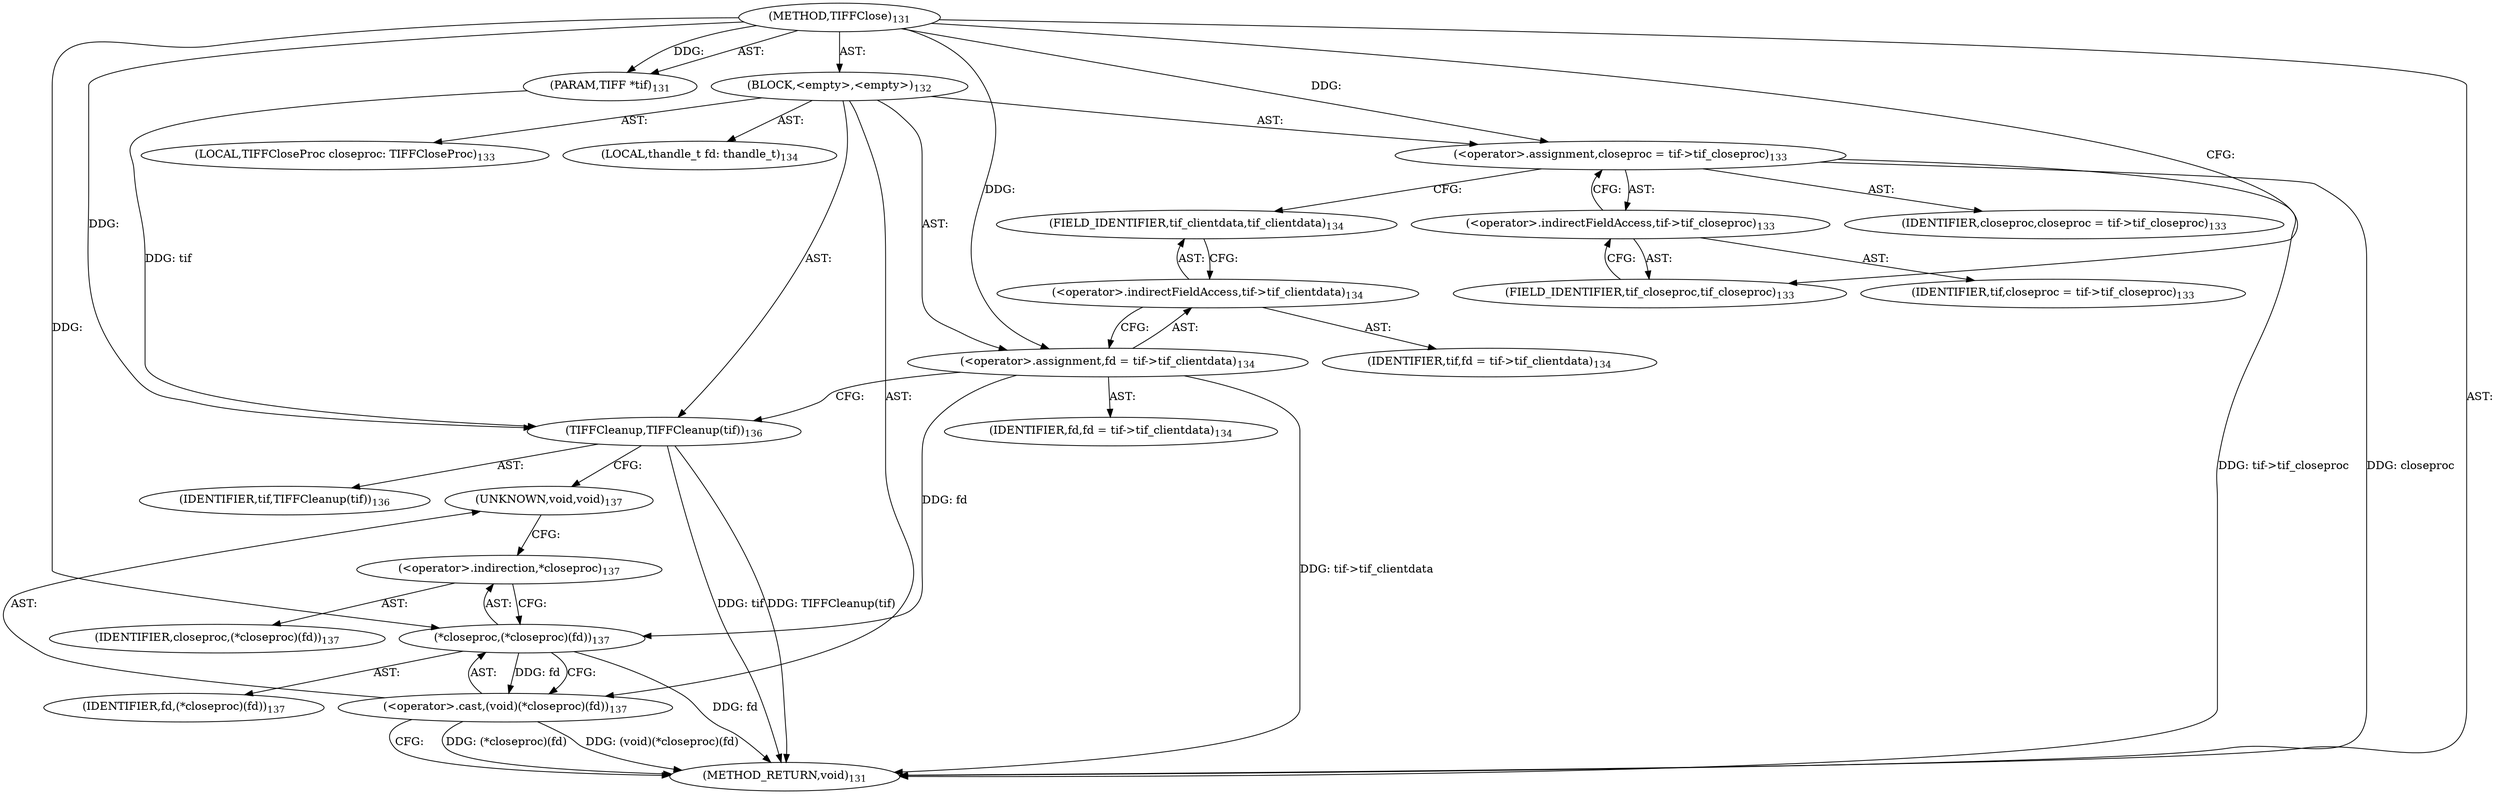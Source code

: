 digraph "TIFFClose" {  
"99231" [label = <(METHOD,TIFFClose)<SUB>131</SUB>> ]
"99232" [label = <(PARAM,TIFF *tif)<SUB>131</SUB>> ]
"99233" [label = <(BLOCK,&lt;empty&gt;,&lt;empty&gt;)<SUB>132</SUB>> ]
"99234" [label = <(LOCAL,TIFFCloseProc closeproc: TIFFCloseProc)<SUB>133</SUB>> ]
"99235" [label = <(&lt;operator&gt;.assignment,closeproc = tif-&gt;tif_closeproc)<SUB>133</SUB>> ]
"99236" [label = <(IDENTIFIER,closeproc,closeproc = tif-&gt;tif_closeproc)<SUB>133</SUB>> ]
"99237" [label = <(&lt;operator&gt;.indirectFieldAccess,tif-&gt;tif_closeproc)<SUB>133</SUB>> ]
"99238" [label = <(IDENTIFIER,tif,closeproc = tif-&gt;tif_closeproc)<SUB>133</SUB>> ]
"99239" [label = <(FIELD_IDENTIFIER,tif_closeproc,tif_closeproc)<SUB>133</SUB>> ]
"99240" [label = <(LOCAL,thandle_t fd: thandle_t)<SUB>134</SUB>> ]
"99241" [label = <(&lt;operator&gt;.assignment,fd = tif-&gt;tif_clientdata)<SUB>134</SUB>> ]
"99242" [label = <(IDENTIFIER,fd,fd = tif-&gt;tif_clientdata)<SUB>134</SUB>> ]
"99243" [label = <(&lt;operator&gt;.indirectFieldAccess,tif-&gt;tif_clientdata)<SUB>134</SUB>> ]
"99244" [label = <(IDENTIFIER,tif,fd = tif-&gt;tif_clientdata)<SUB>134</SUB>> ]
"99245" [label = <(FIELD_IDENTIFIER,tif_clientdata,tif_clientdata)<SUB>134</SUB>> ]
"99246" [label = <(TIFFCleanup,TIFFCleanup(tif))<SUB>136</SUB>> ]
"99247" [label = <(IDENTIFIER,tif,TIFFCleanup(tif))<SUB>136</SUB>> ]
"99248" [label = <(&lt;operator&gt;.cast,(void)(*closeproc)(fd))<SUB>137</SUB>> ]
"99249" [label = <(UNKNOWN,void,void)<SUB>137</SUB>> ]
"99250" [label = <(*closeproc,(*closeproc)(fd))<SUB>137</SUB>> ]
"99251" [label = <(&lt;operator&gt;.indirection,*closeproc)<SUB>137</SUB>> ]
"99252" [label = <(IDENTIFIER,closeproc,(*closeproc)(fd))<SUB>137</SUB>> ]
"99253" [label = <(IDENTIFIER,fd,(*closeproc)(fd))<SUB>137</SUB>> ]
"99254" [label = <(METHOD_RETURN,void)<SUB>131</SUB>> ]
  "99231" -> "99232"  [ label = "AST: "] 
  "99231" -> "99233"  [ label = "AST: "] 
  "99231" -> "99254"  [ label = "AST: "] 
  "99233" -> "99234"  [ label = "AST: "] 
  "99233" -> "99235"  [ label = "AST: "] 
  "99233" -> "99240"  [ label = "AST: "] 
  "99233" -> "99241"  [ label = "AST: "] 
  "99233" -> "99246"  [ label = "AST: "] 
  "99233" -> "99248"  [ label = "AST: "] 
  "99235" -> "99236"  [ label = "AST: "] 
  "99235" -> "99237"  [ label = "AST: "] 
  "99237" -> "99238"  [ label = "AST: "] 
  "99237" -> "99239"  [ label = "AST: "] 
  "99241" -> "99242"  [ label = "AST: "] 
  "99241" -> "99243"  [ label = "AST: "] 
  "99243" -> "99244"  [ label = "AST: "] 
  "99243" -> "99245"  [ label = "AST: "] 
  "99246" -> "99247"  [ label = "AST: "] 
  "99248" -> "99249"  [ label = "AST: "] 
  "99248" -> "99250"  [ label = "AST: "] 
  "99250" -> "99251"  [ label = "AST: "] 
  "99250" -> "99253"  [ label = "AST: "] 
  "99251" -> "99252"  [ label = "AST: "] 
  "99235" -> "99245"  [ label = "CFG: "] 
  "99241" -> "99246"  [ label = "CFG: "] 
  "99246" -> "99249"  [ label = "CFG: "] 
  "99248" -> "99254"  [ label = "CFG: "] 
  "99237" -> "99235"  [ label = "CFG: "] 
  "99243" -> "99241"  [ label = "CFG: "] 
  "99249" -> "99251"  [ label = "CFG: "] 
  "99250" -> "99248"  [ label = "CFG: "] 
  "99239" -> "99237"  [ label = "CFG: "] 
  "99245" -> "99243"  [ label = "CFG: "] 
  "99251" -> "99250"  [ label = "CFG: "] 
  "99231" -> "99239"  [ label = "CFG: "] 
  "99235" -> "99254"  [ label = "DDG: closeproc"] 
  "99235" -> "99254"  [ label = "DDG: tif-&gt;tif_closeproc"] 
  "99241" -> "99254"  [ label = "DDG: tif-&gt;tif_clientdata"] 
  "99246" -> "99254"  [ label = "DDG: tif"] 
  "99246" -> "99254"  [ label = "DDG: TIFFCleanup(tif)"] 
  "99250" -> "99254"  [ label = "DDG: fd"] 
  "99248" -> "99254"  [ label = "DDG: (*closeproc)(fd)"] 
  "99248" -> "99254"  [ label = "DDG: (void)(*closeproc)(fd)"] 
  "99231" -> "99232"  [ label = "DDG: "] 
  "99250" -> "99248"  [ label = "DDG: fd"] 
  "99231" -> "99235"  [ label = "DDG: "] 
  "99231" -> "99241"  [ label = "DDG: "] 
  "99232" -> "99246"  [ label = "DDG: tif"] 
  "99231" -> "99246"  [ label = "DDG: "] 
  "99241" -> "99250"  [ label = "DDG: fd"] 
  "99231" -> "99250"  [ label = "DDG: "] 
}
